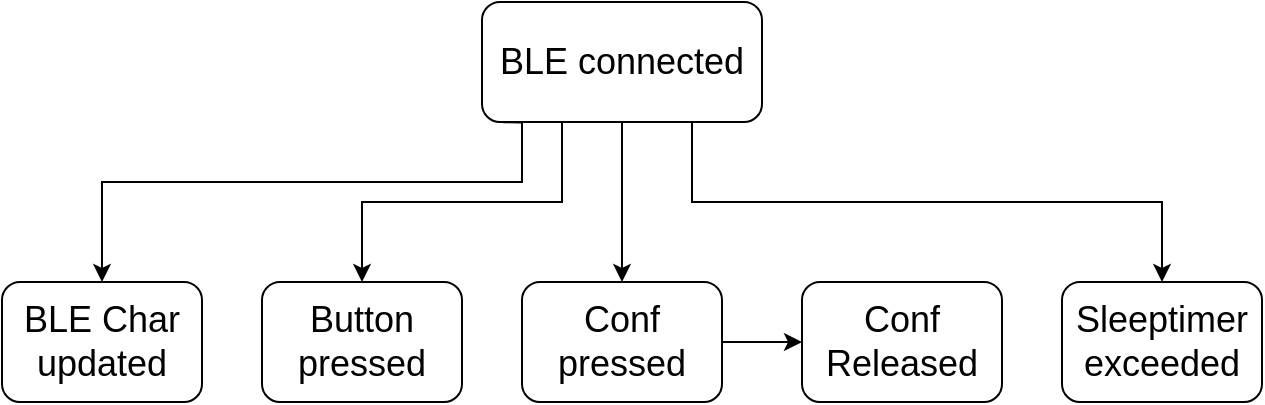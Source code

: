 <mxfile version="15.8.6" type="device"><diagram id="S88m_5H4ylKwEEwNlID1" name="Page-1"><mxGraphModel dx="3076" dy="762" grid="1" gridSize="10" guides="1" tooltips="1" connect="1" arrows="1" fold="1" page="1" pageScale="1" pageWidth="827" pageHeight="1169" math="0" shadow="0"><root><mxCell id="0"/><mxCell id="1" parent="0"/><mxCell id="USTGZh45wBMvapBfkCuI-23" style="edgeStyle=orthogonalEdgeStyle;rounded=0;orthogonalLoop=1;jettySize=auto;html=1;exitX=0.5;exitY=1;exitDx=0;exitDy=0;entryX=0.5;entryY=0;entryDx=0;entryDy=0;" parent="1" source="USTGZh45wBMvapBfkCuI-15" target="USTGZh45wBMvapBfkCuI-17" edge="1"><mxGeometry relative="1" as="geometry"/></mxCell><mxCell id="USTGZh45wBMvapBfkCuI-24" style="edgeStyle=orthogonalEdgeStyle;rounded=0;orthogonalLoop=1;jettySize=auto;html=1;exitX=0.75;exitY=1;exitDx=0;exitDy=0;" parent="1" source="USTGZh45wBMvapBfkCuI-15" target="USTGZh45wBMvapBfkCuI-19" edge="1"><mxGeometry relative="1" as="geometry"/></mxCell><mxCell id="USTGZh45wBMvapBfkCuI-25" style="edgeStyle=orthogonalEdgeStyle;rounded=0;orthogonalLoop=1;jettySize=auto;html=1;exitX=0.25;exitY=1;exitDx=0;exitDy=0;entryX=0.5;entryY=0;entryDx=0;entryDy=0;" parent="1" source="USTGZh45wBMvapBfkCuI-15" target="USTGZh45wBMvapBfkCuI-20" edge="1"><mxGeometry relative="1" as="geometry"><Array as="points"><mxPoint x="-810" y="360"/><mxPoint x="-810" y="400"/><mxPoint x="-910" y="400"/></Array></mxGeometry></mxCell><mxCell id="USTGZh45wBMvapBfkCuI-26" style="edgeStyle=orthogonalEdgeStyle;rounded=0;orthogonalLoop=1;jettySize=auto;html=1;exitX=0.075;exitY=1.003;exitDx=0;exitDy=0;entryX=0.5;entryY=0;entryDx=0;entryDy=0;exitPerimeter=0;" parent="1" source="USTGZh45wBMvapBfkCuI-15" target="USTGZh45wBMvapBfkCuI-21" edge="1"><mxGeometry relative="1" as="geometry"><Array as="points"><mxPoint x="-830" y="360"/><mxPoint x="-830" y="390"/><mxPoint x="-1040" y="390"/></Array></mxGeometry></mxCell><mxCell id="USTGZh45wBMvapBfkCuI-15" value="&lt;font style=&quot;font-size: 18px&quot;&gt;BLE connected&lt;/font&gt;" style="rounded=1;whiteSpace=wrap;html=1;fontSize=18;" parent="1" vertex="1"><mxGeometry x="-850" y="300" width="140" height="60" as="geometry"/></mxCell><mxCell id="USTGZh45wBMvapBfkCuI-16" style="edgeStyle=orthogonalEdgeStyle;rounded=0;orthogonalLoop=1;jettySize=auto;html=1;exitX=1;exitY=0.5;exitDx=0;exitDy=0;entryX=0;entryY=0.5;entryDx=0;entryDy=0;fontSize=10;" parent="1" source="USTGZh45wBMvapBfkCuI-17" target="USTGZh45wBMvapBfkCuI-18" edge="1"><mxGeometry relative="1" as="geometry"/></mxCell><mxCell id="USTGZh45wBMvapBfkCuI-17" value="&lt;font style=&quot;font-size: 18px&quot;&gt;Conf pressed&lt;/font&gt;" style="rounded=1;whiteSpace=wrap;html=1;fontSize=18;" parent="1" vertex="1"><mxGeometry x="-830" y="440" width="100" height="60" as="geometry"/></mxCell><mxCell id="USTGZh45wBMvapBfkCuI-18" value="Conf Released" style="whiteSpace=wrap;html=1;rounded=1;fontSize=18;" parent="1" vertex="1"><mxGeometry x="-690" y="440" width="100" height="60" as="geometry"/></mxCell><mxCell id="USTGZh45wBMvapBfkCuI-19" value="&lt;span style=&quot;color: rgb(0 , 0 , 0) ; font-family: &amp;#34;helvetica&amp;#34; ; font-size: 18px ; font-style: normal ; font-weight: 400 ; letter-spacing: normal ; text-align: center ; text-indent: 0px ; text-transform: none ; word-spacing: 0px ; display: inline ; float: none&quot;&gt;Sleeptimer&lt;/span&gt;&lt;br style=&quot;color: rgb(0 , 0 , 0) ; font-family: &amp;#34;helvetica&amp;#34; ; font-size: 18px ; font-style: normal ; font-weight: 400 ; letter-spacing: normal ; text-align: center ; text-indent: 0px ; text-transform: none ; word-spacing: 0px&quot;&gt;&lt;span style=&quot;color: rgb(0 , 0 , 0) ; font-family: &amp;#34;helvetica&amp;#34; ; font-size: 18px ; font-style: normal ; font-weight: 400 ; letter-spacing: normal ; text-align: center ; text-indent: 0px ; text-transform: none ; word-spacing: 0px ; display: inline ; float: none&quot;&gt;exceeded&lt;/span&gt;" style="rounded=1;whiteSpace=wrap;html=1;fontSize=18;" parent="1" vertex="1"><mxGeometry x="-560" y="440" width="100" height="60" as="geometry"/></mxCell><mxCell id="USTGZh45wBMvapBfkCuI-20" value="&lt;font style=&quot;font-size: 18px&quot;&gt;Button&lt;br&gt;pressed&lt;/font&gt;" style="rounded=1;whiteSpace=wrap;html=1;fontSize=18;" parent="1" vertex="1"><mxGeometry x="-960" y="440" width="100" height="60" as="geometry"/></mxCell><mxCell id="USTGZh45wBMvapBfkCuI-21" value="&lt;font style=&quot;font-size: 18px&quot;&gt;BLE Char updated&lt;br&gt;&lt;/font&gt;" style="rounded=1;whiteSpace=wrap;html=1;fontSize=18;" parent="1" vertex="1"><mxGeometry x="-1090" y="440" width="100" height="60" as="geometry"/></mxCell></root></mxGraphModel></diagram></mxfile>